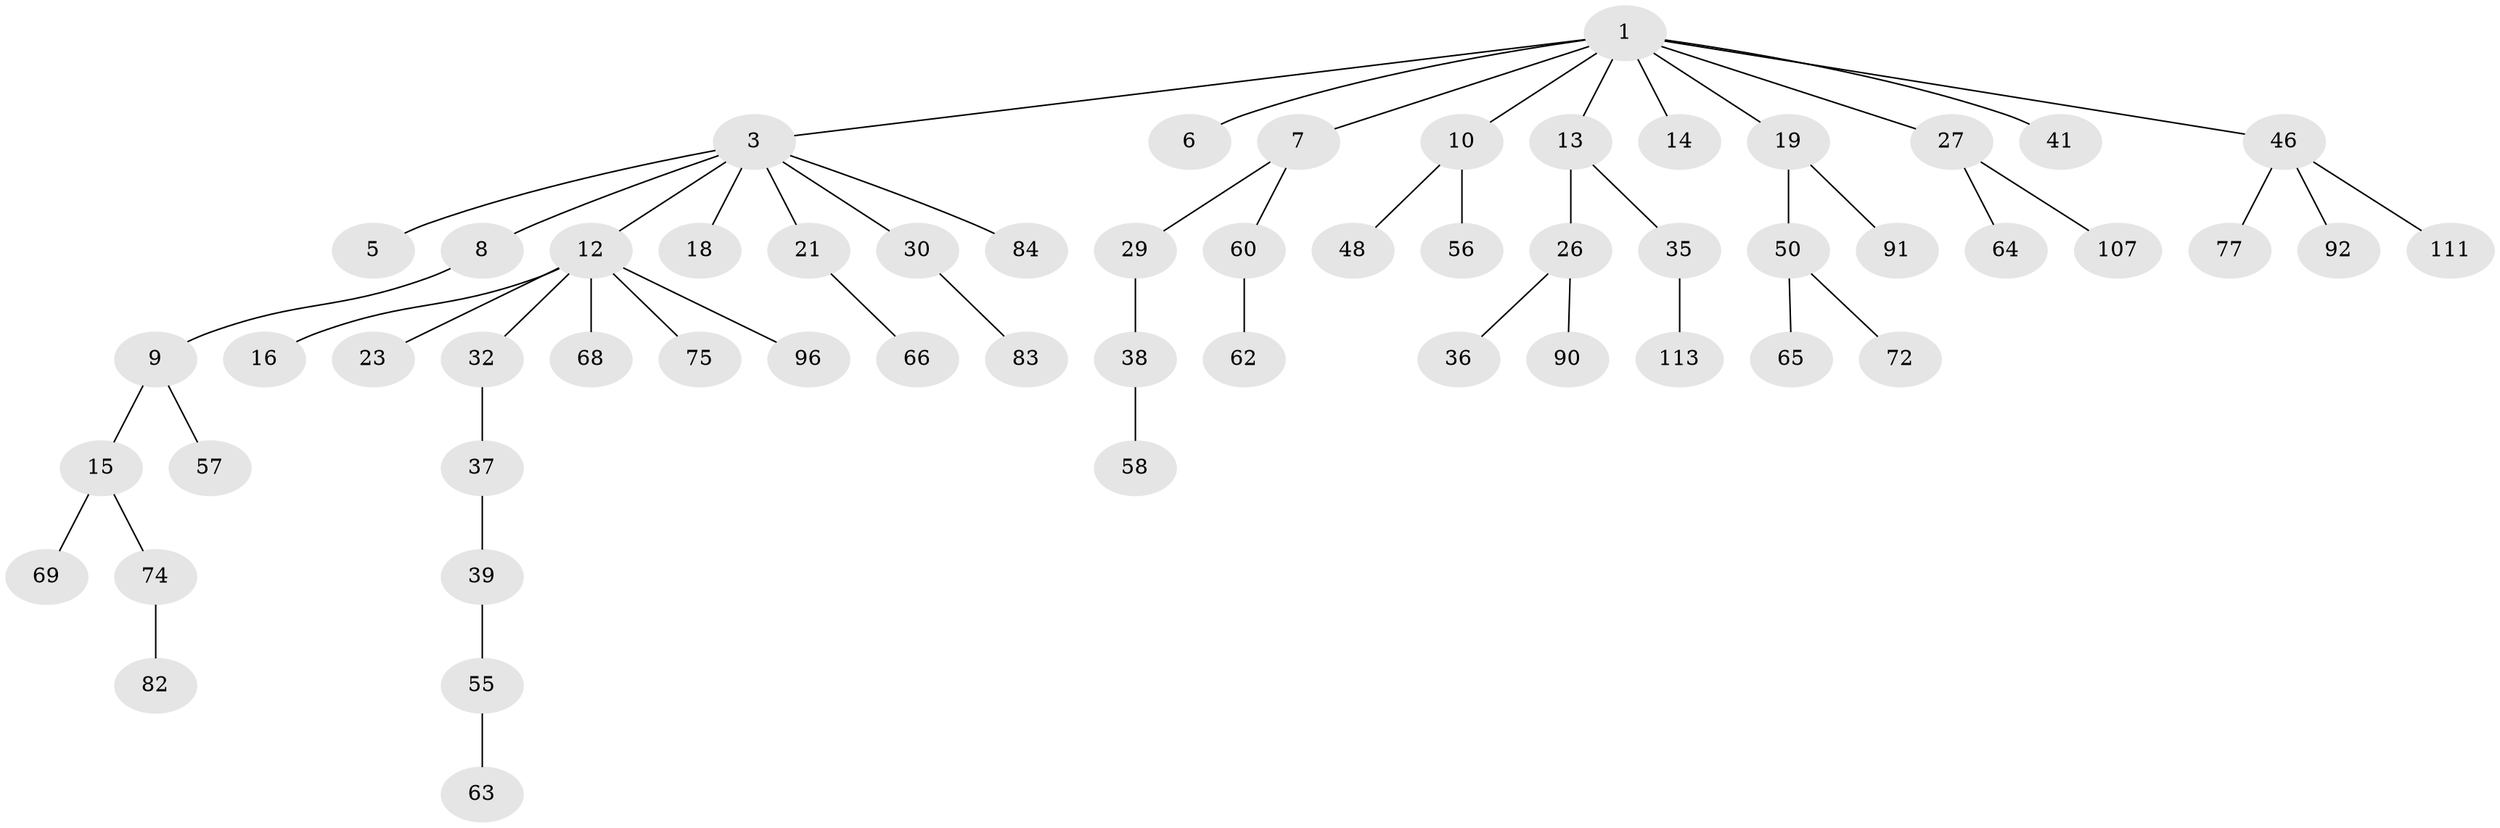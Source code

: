 // original degree distribution, {7: 0.017391304347826087, 5: 0.034782608695652174, 4: 0.06956521739130435, 6: 0.008695652173913044, 1: 0.4956521739130435, 3: 0.11304347826086956, 2: 0.2608695652173913}
// Generated by graph-tools (version 1.1) at 2025/15/03/09/25 04:15:40]
// undirected, 57 vertices, 56 edges
graph export_dot {
graph [start="1"]
  node [color=gray90,style=filled];
  1 [super="+2"];
  3 [super="+4"];
  5;
  6 [super="+52+88+76"];
  7;
  8;
  9 [super="+71+49"];
  10 [super="+47+45+11"];
  12 [super="+25"];
  13 [super="+17+22"];
  14;
  15 [super="+24+85"];
  16 [super="+89"];
  18 [super="+73+51"];
  19 [super="+20+44+34"];
  21 [super="+101+87+40"];
  23;
  26;
  27 [super="+28"];
  29 [super="+80"];
  30;
  32 [super="+67+70"];
  35 [super="+61"];
  36 [super="+78"];
  37 [super="+98"];
  38;
  39 [super="+43"];
  41 [super="+42"];
  46;
  48;
  50 [super="+54"];
  55;
  56;
  57;
  58;
  60 [super="+81"];
  62;
  63;
  64;
  65;
  66 [super="+95"];
  68 [super="+109"];
  69;
  72;
  74;
  75;
  77 [super="+112+86"];
  82;
  83;
  84;
  90;
  91;
  92;
  96;
  107;
  111;
  113;
  1 -- 6;
  1 -- 10;
  1 -- 13;
  1 -- 19;
  1 -- 27;
  1 -- 41;
  1 -- 3;
  1 -- 7;
  1 -- 14;
  1 -- 46;
  3 -- 18;
  3 -- 84;
  3 -- 5;
  3 -- 21;
  3 -- 8;
  3 -- 12;
  3 -- 30;
  7 -- 29;
  7 -- 60;
  8 -- 9;
  9 -- 15;
  9 -- 57;
  10 -- 48;
  10 -- 56;
  12 -- 16;
  12 -- 23;
  12 -- 32;
  12 -- 96;
  12 -- 75;
  12 -- 68;
  13 -- 26;
  13 -- 35;
  15 -- 74;
  15 -- 69;
  19 -- 91;
  19 -- 50;
  21 -- 66;
  26 -- 36;
  26 -- 90;
  27 -- 64;
  27 -- 107;
  29 -- 38;
  30 -- 83;
  32 -- 37;
  35 -- 113;
  37 -- 39;
  38 -- 58;
  39 -- 55;
  46 -- 77;
  46 -- 92;
  46 -- 111;
  50 -- 65;
  50 -- 72;
  55 -- 63;
  60 -- 62;
  74 -- 82;
}
